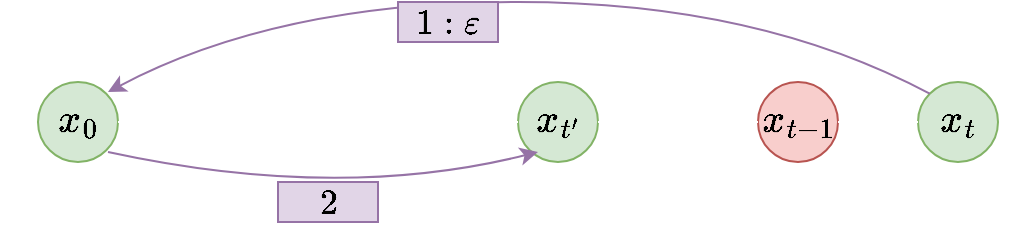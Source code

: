 <mxfile version="20.5.3" type="device"><diagram id="iAe7Tcal6HHj1TQT1U-6" name="Page-1"><mxGraphModel dx="946" dy="563" grid="1" gridSize="10" guides="1" tooltips="1" connect="1" arrows="1" fold="1" page="1" pageScale="1" pageWidth="827" pageHeight="1169" math="1" shadow="0"><root><mxCell id="0"/><mxCell id="1" parent="0"/><mxCell id="wxcUBIRHwQjjNfEk_tC7-1" value="" style="ellipse;whiteSpace=wrap;html=1;aspect=fixed;fillColor=#d5e8d4;strokeColor=#82b366;" vertex="1" parent="1"><mxGeometry x="560" y="240" width="40" height="40" as="geometry"/></mxCell><mxCell id="wxcUBIRHwQjjNfEk_tC7-2" value="" style="ellipse;whiteSpace=wrap;html=1;aspect=fixed;fillColor=#f8cecc;strokeColor=#b85450;" vertex="1" parent="1"><mxGeometry x="480" y="240" width="40" height="40" as="geometry"/></mxCell><mxCell id="wxcUBIRHwQjjNfEk_tC7-4" value="" style="ellipse;whiteSpace=wrap;html=1;aspect=fixed;fillColor=#d5e8d4;strokeColor=#82b366;" vertex="1" parent="1"><mxGeometry x="360" y="240" width="40" height="40" as="geometry"/></mxCell><mxCell id="wxcUBIRHwQjjNfEk_tC7-5" value="" style="ellipse;whiteSpace=wrap;html=1;aspect=fixed;fillColor=#d5e8d4;strokeColor=#82b366;" vertex="1" parent="1"><mxGeometry x="120" y="240" width="40" height="40" as="geometry"/></mxCell><mxCell id="wxcUBIRHwQjjNfEk_tC7-6" value="" style="endArrow=none;html=1;rounded=0;entryX=0;entryY=0.5;entryDx=0;entryDy=0;exitX=1;exitY=0.5;exitDx=0;exitDy=0;" edge="1" parent="1" source="wxcUBIRHwQjjNfEk_tC7-2" target="wxcUBIRHwQjjNfEk_tC7-1"><mxGeometry width="50" height="50" relative="1" as="geometry"><mxPoint x="390" y="350" as="sourcePoint"/><mxPoint x="440" y="300" as="targetPoint"/></mxGeometry></mxCell><mxCell id="wxcUBIRHwQjjNfEk_tC7-9" value="" style="endArrow=none;html=1;rounded=0;entryX=0;entryY=0.5;entryDx=0;entryDy=0;strokeColor=#FFFFFF;" edge="1" parent="1" target="wxcUBIRHwQjjNfEk_tC7-2"><mxGeometry width="50" height="50" relative="1" as="geometry"><mxPoint x="460" y="260" as="sourcePoint"/><mxPoint x="440" y="300" as="targetPoint"/></mxGeometry></mxCell><mxCell id="wxcUBIRHwQjjNfEk_tC7-10" value="" style="endArrow=none;html=1;rounded=0;exitX=1;exitY=0.5;exitDx=0;exitDy=0;strokeColor=#FFFFFF;" edge="1" parent="1" source="wxcUBIRHwQjjNfEk_tC7-4"><mxGeometry width="50" height="50" relative="1" as="geometry"><mxPoint x="470" y="270" as="sourcePoint"/><mxPoint x="420" y="260" as="targetPoint"/></mxGeometry></mxCell><mxCell id="wxcUBIRHwQjjNfEk_tC7-11" value="" style="endArrow=none;html=1;rounded=0;entryX=0;entryY=0.5;entryDx=0;entryDy=0;strokeColor=#FFFFFF;" edge="1" parent="1" target="wxcUBIRHwQjjNfEk_tC7-4"><mxGeometry width="50" height="50" relative="1" as="geometry"><mxPoint x="320" y="260" as="sourcePoint"/><mxPoint x="430" y="270" as="targetPoint"/></mxGeometry></mxCell><mxCell id="wxcUBIRHwQjjNfEk_tC7-12" value="" style="endArrow=none;html=1;rounded=0;entryX=1;entryY=0.5;entryDx=0;entryDy=0;strokeColor=#FFFFFF;" edge="1" parent="1" target="wxcUBIRHwQjjNfEk_tC7-5"><mxGeometry width="50" height="50" relative="1" as="geometry"><mxPoint x="200" y="260" as="sourcePoint"/><mxPoint x="370" y="270" as="targetPoint"/></mxGeometry></mxCell><mxCell id="wxcUBIRHwQjjNfEk_tC7-13" value="" style="endArrow=none;dashed=1;html=1;dashPattern=1 3;strokeWidth=2;rounded=0;strokeColor=#FFFFFF;" edge="1" parent="1"><mxGeometry width="50" height="50" relative="1" as="geometry"><mxPoint x="420" y="260" as="sourcePoint"/><mxPoint x="460" y="260" as="targetPoint"/></mxGeometry></mxCell><mxCell id="wxcUBIRHwQjjNfEk_tC7-14" value="" style="endArrow=none;dashed=1;html=1;dashPattern=1 3;strokeWidth=2;rounded=0;strokeColor=#FFFFFF;" edge="1" parent="1"><mxGeometry width="50" height="50" relative="1" as="geometry"><mxPoint x="200" y="260" as="sourcePoint"/><mxPoint x="320" y="260" as="targetPoint"/></mxGeometry></mxCell><mxCell id="wxcUBIRHwQjjNfEk_tC7-15" value="$$x_t$$" style="text;html=1;strokeColor=none;fillColor=none;align=center;verticalAlign=middle;whiteSpace=wrap;rounded=0;fontSize=17;spacing=0;" vertex="1" parent="1"><mxGeometry x="560" y="245" width="40" height="30" as="geometry"/></mxCell><mxCell id="wxcUBIRHwQjjNfEk_tC7-27" value="" style="edgeStyle=orthogonalEdgeStyle;rounded=0;orthogonalLoop=1;jettySize=auto;html=1;strokeColor=#FFFFFF;fontSize=15;endArrow=none;endFill=0;" edge="1" parent="1" source="wxcUBIRHwQjjNfEk_tC7-17" target="wxcUBIRHwQjjNfEk_tC7-15"><mxGeometry relative="1" as="geometry"/></mxCell><mxCell id="wxcUBIRHwQjjNfEk_tC7-17" value="$$x_{t-1}$$" style="text;html=1;strokeColor=none;fillColor=none;align=center;verticalAlign=middle;whiteSpace=wrap;rounded=0;fontSize=17;spacing=0;" vertex="1" parent="1"><mxGeometry x="480" y="245" width="40" height="30" as="geometry"/></mxCell><mxCell id="wxcUBIRHwQjjNfEk_tC7-18" value="$$x_{t'}$$" style="text;html=1;strokeColor=none;fillColor=none;align=center;verticalAlign=middle;whiteSpace=wrap;rounded=0;fontSize=17;spacing=0;" vertex="1" parent="1"><mxGeometry x="360" y="245" width="40" height="30" as="geometry"/></mxCell><mxCell id="wxcUBIRHwQjjNfEk_tC7-19" value="$$x_{0}$$" style="text;html=1;strokeColor=none;fillColor=none;align=center;verticalAlign=middle;whiteSpace=wrap;rounded=0;fontSize=17;spacing=0;" vertex="1" parent="1"><mxGeometry x="110" y="245" width="60" height="30" as="geometry"/></mxCell><mxCell id="wxcUBIRHwQjjNfEk_tC7-20" value="" style="curved=1;endArrow=classic;html=1;rounded=0;fontSize=17;exitX=0;exitY=0;exitDx=0;exitDy=0;entryX=0.75;entryY=0;entryDx=0;entryDy=0;fillColor=#e1d5e7;strokeColor=#9673a6;" edge="1" parent="1" source="wxcUBIRHwQjjNfEk_tC7-1" target="wxcUBIRHwQjjNfEk_tC7-19"><mxGeometry width="50" height="50" relative="1" as="geometry"><mxPoint x="390" y="350" as="sourcePoint"/><mxPoint x="140" y="240" as="targetPoint"/><Array as="points"><mxPoint x="480" y="200"/><mxPoint x="240" y="200"/></Array></mxGeometry></mxCell><mxCell id="wxcUBIRHwQjjNfEk_tC7-21" value="$$1:\varepsilon$$" style="text;html=1;strokeColor=#9673a6;fillColor=#e1d5e7;align=center;verticalAlign=middle;whiteSpace=wrap;rounded=0;fontSize=15;" vertex="1" parent="1"><mxGeometry x="300" y="200" width="50" height="20" as="geometry"/></mxCell><mxCell id="wxcUBIRHwQjjNfEk_tC7-24" value="" style="curved=1;endArrow=classic;html=1;rounded=0;fontSize=17;exitX=0.75;exitY=1;exitDx=0;exitDy=0;entryX=0.25;entryY=1;entryDx=0;entryDy=0;fillColor=#e1d5e7;strokeColor=#9673a6;" edge="1" parent="1" source="wxcUBIRHwQjjNfEk_tC7-19" target="wxcUBIRHwQjjNfEk_tC7-18"><mxGeometry width="50" height="50" relative="1" as="geometry"><mxPoint x="550" y="435" as="sourcePoint"/><mxPoint x="140" y="435" as="targetPoint"/><Array as="points"><mxPoint x="270" y="300"/></Array></mxGeometry></mxCell><mxCell id="wxcUBIRHwQjjNfEk_tC7-25" value="$$2$$" style="text;html=1;strokeColor=#9673a6;fillColor=#e1d5e7;align=center;verticalAlign=middle;whiteSpace=wrap;rounded=0;fontSize=15;" vertex="1" parent="1"><mxGeometry x="240" y="290" width="50" height="20" as="geometry"/></mxCell></root></mxGraphModel></diagram></mxfile>